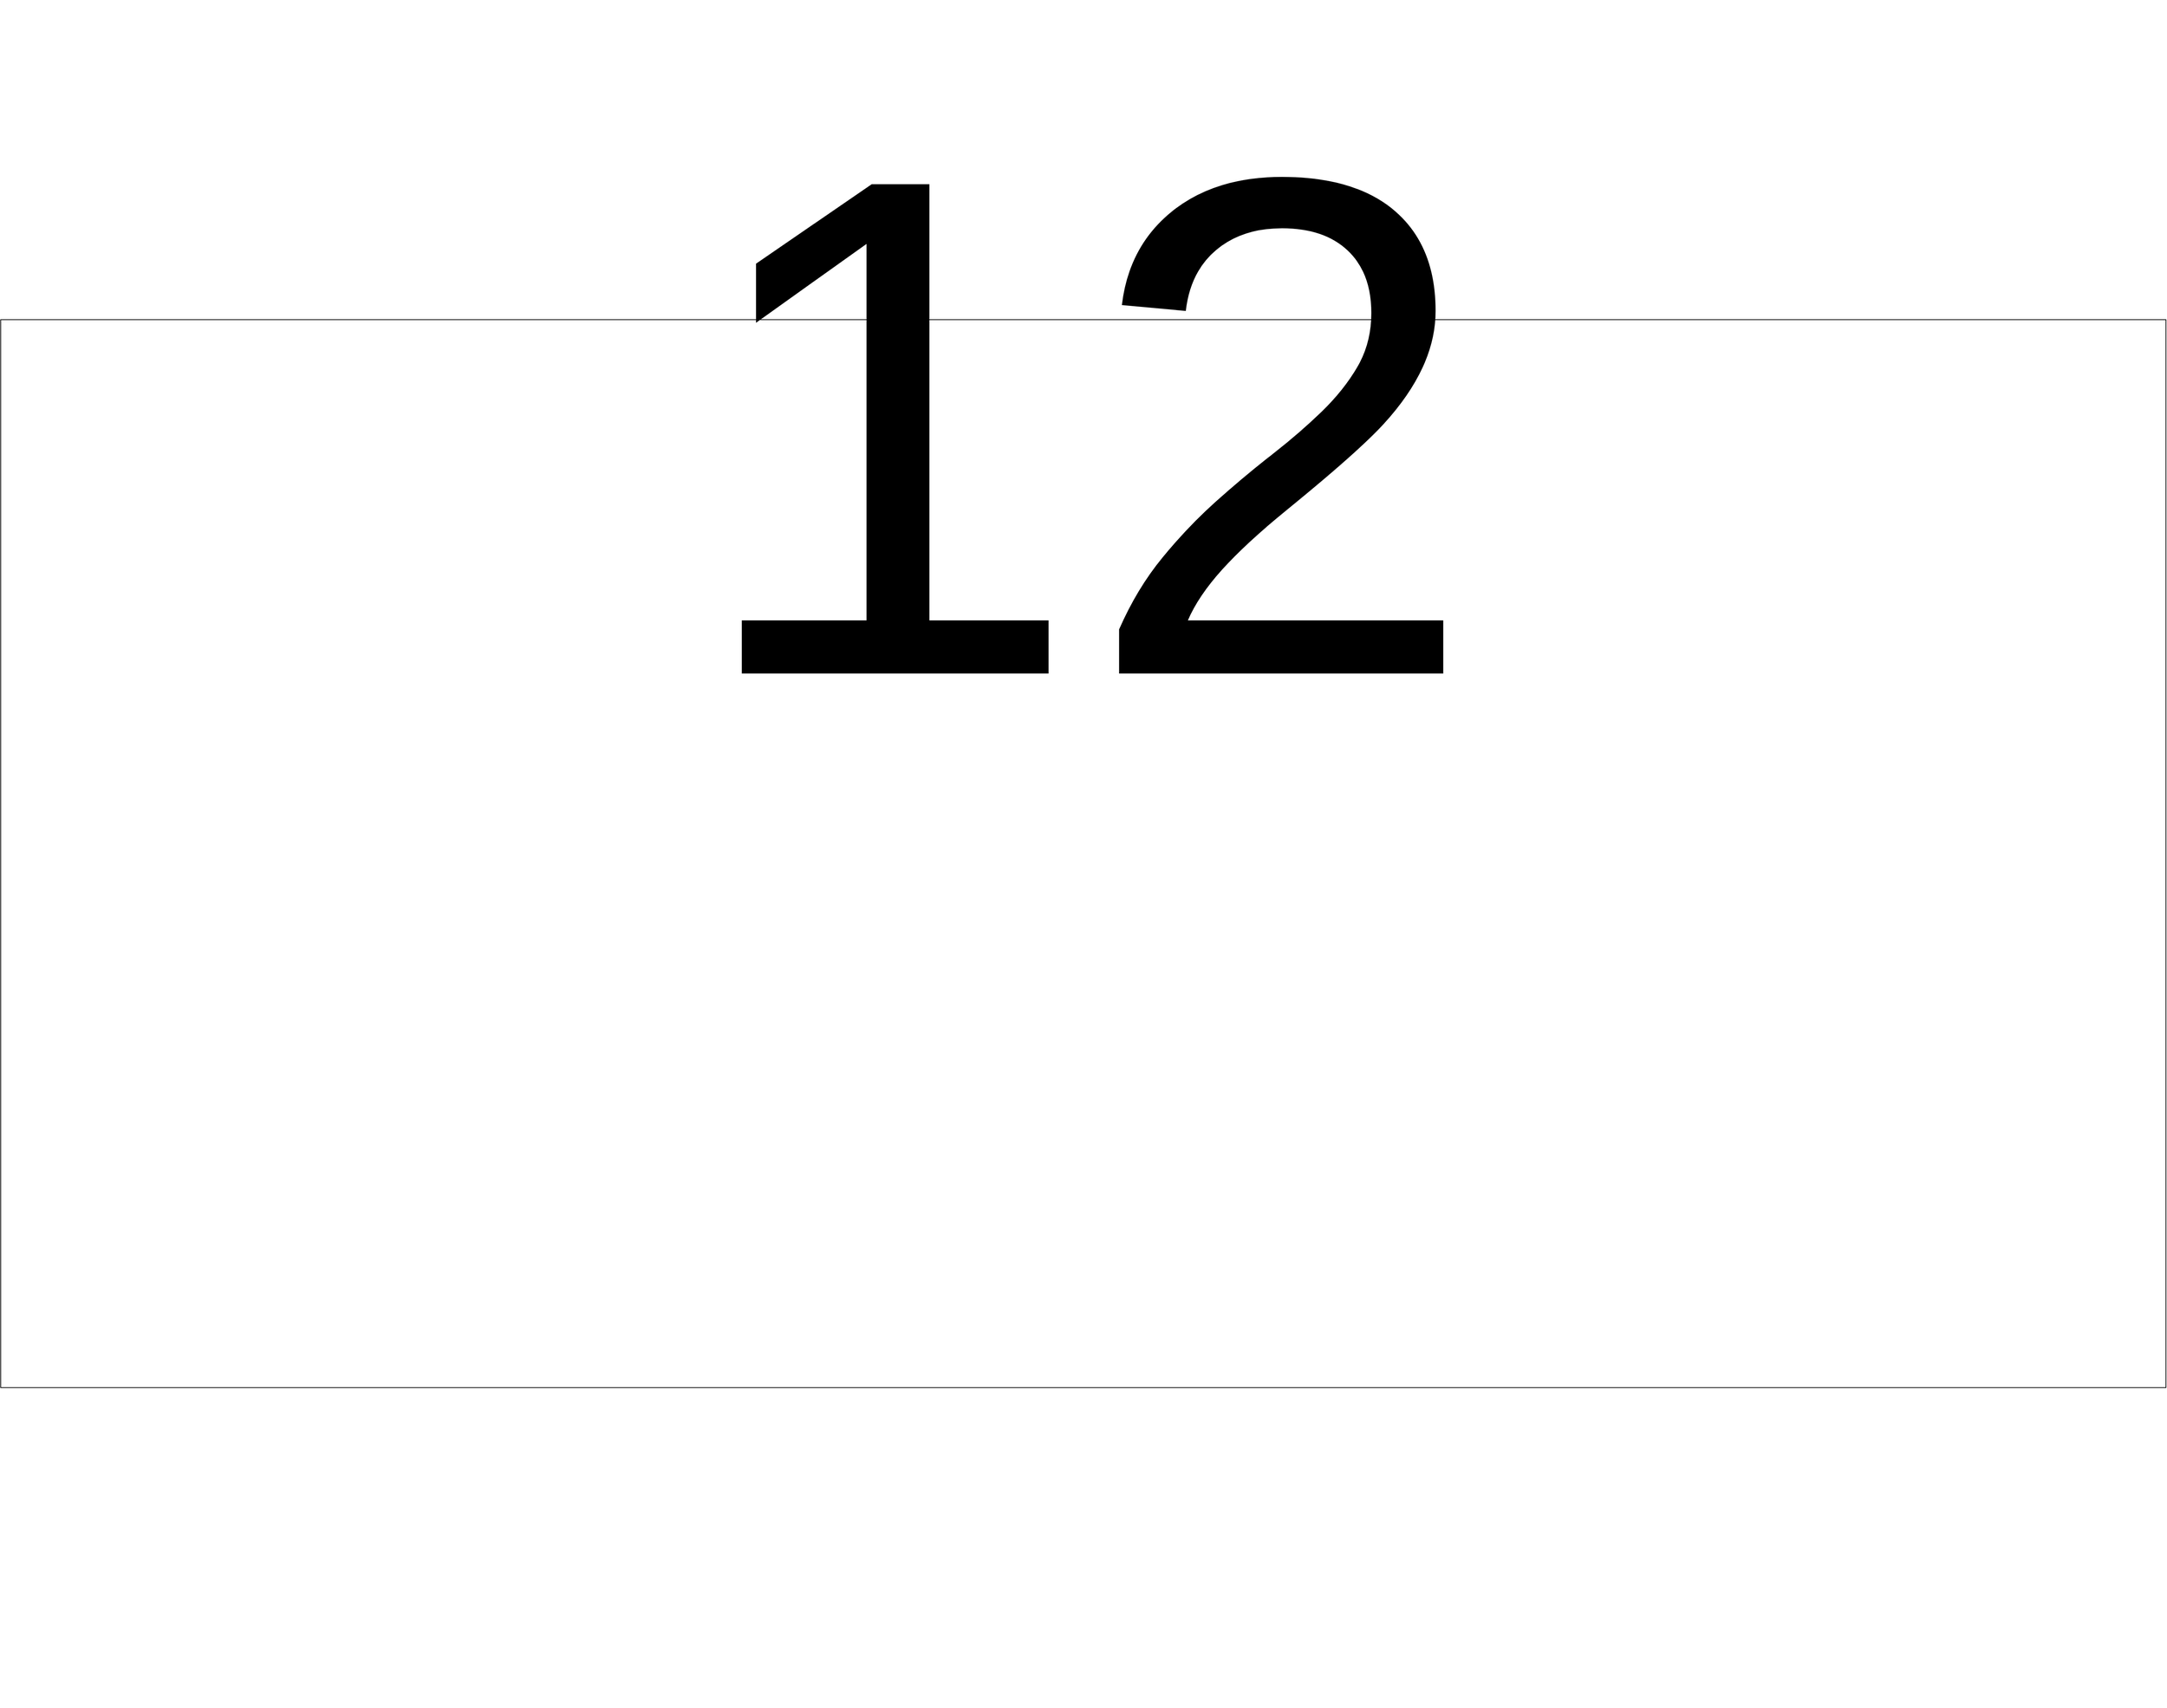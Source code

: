 <mxfile version="14.2.6" type="github">
  <diagram id="R2lEEEUBdFMjLlhIrx00" name="Page-1">
    <mxGraphModel dx="12930" dy="17640" grid="1" gridSize="10" guides="1" tooltips="1" connect="1" arrows="1" fold="1" page="1" pageScale="1" pageWidth="850" pageHeight="1100" math="0" shadow="0" extFonts="Permanent Marker^https://fonts.googleapis.com/css?family=Permanent+Marker">
      <root>
        <mxCell id="0" />
        <mxCell id="1" parent="0" />
        <mxCell id="889HRzhokT1V8vw9vYlZ-5" value="&lt;div&gt;12&lt;/div&gt;&lt;div&gt;&lt;br&gt;&lt;/div&gt;" style="whiteSpace=wrap;html=1;align=center;fontSize=999;" vertex="1" parent="1">
          <mxGeometry x="-2460" y="-2290" width="3040" height="1500" as="geometry" />
        </mxCell>
      </root>
    </mxGraphModel>
  </diagram>
</mxfile>
